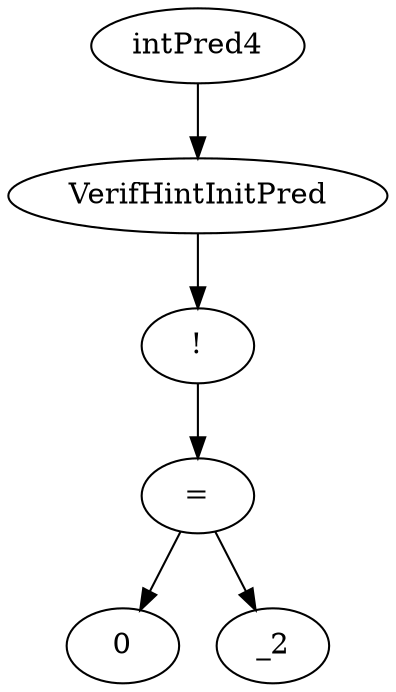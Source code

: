 digraph dag {
0 [label="intPred4"];
1 [label="VerifHintInitPred"];
2 [label="!"];
3 [label="="];
4 [label="0"];
5 [label="_2"];
"0" -> "1"[label=""]
"1" -> "2"[label=""]
"2" -> "3"[label=""]
"3" -> "5"[label=""]
"3" -> "4"[label=""]
}
